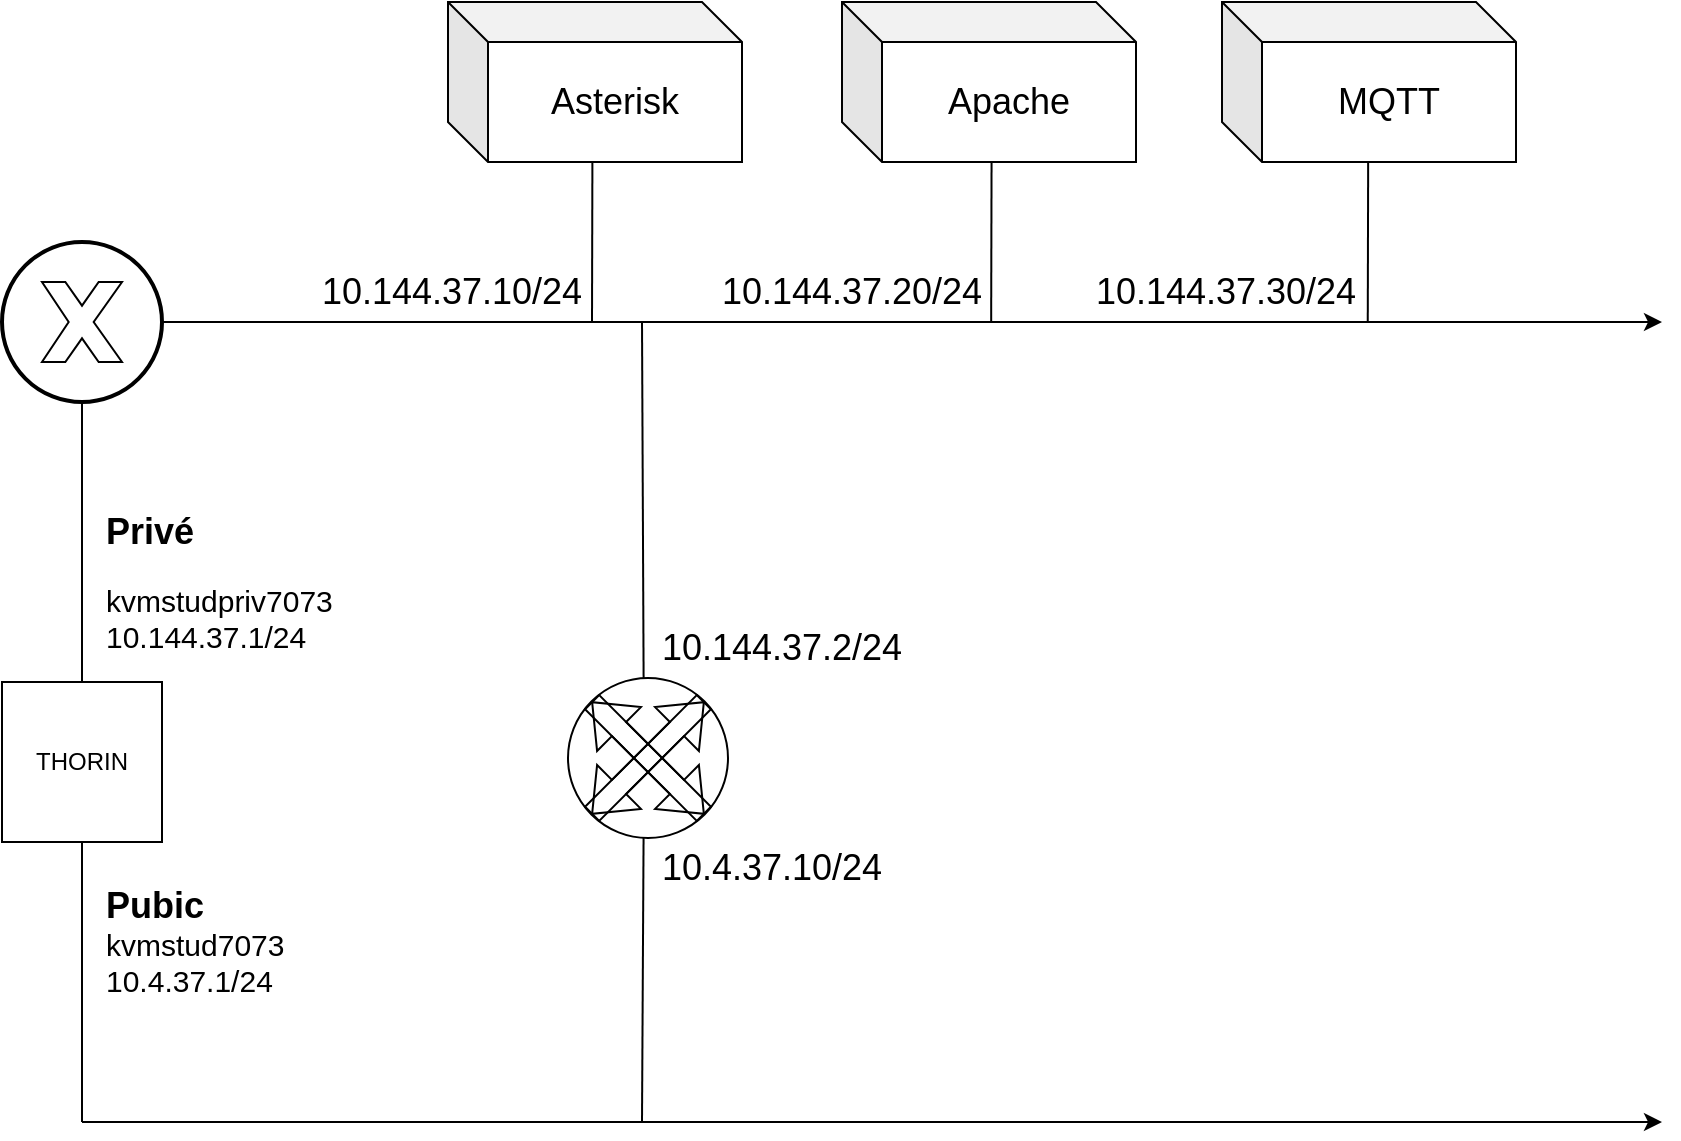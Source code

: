 <mxfile version="20.0.1" type="github">
  <diagram id="g9ijyWYw9M_Xq7lQamkd" name="Page-1">
    <mxGraphModel dx="1326" dy="1985" grid="1" gridSize="10" guides="1" tooltips="1" connect="1" arrows="1" fold="1" page="1" pageScale="1" pageWidth="827" pageHeight="1169" math="0" shadow="0">
      <root>
        <mxCell id="0" />
        <mxCell id="1" parent="0" />
        <mxCell id="Uro8bh-5oO5xcwlf5nVN-2" value="THORIN" style="whiteSpace=wrap;html=1;aspect=fixed;" vertex="1" parent="1">
          <mxGeometry x="130" y="320" width="80" height="80" as="geometry" />
        </mxCell>
        <mxCell id="Uro8bh-5oO5xcwlf5nVN-4" value="&lt;font style=&quot;&quot;&gt;&lt;b style=&quot;&quot;&gt;&lt;font style=&quot;font-size: 18px;&quot;&gt;Privé&lt;/font&gt;&lt;/b&gt;&lt;br&gt;&lt;br&gt;&lt;div style=&quot;&quot;&gt;&lt;span style=&quot;font-size: 15px;&quot;&gt;kvmstudpriv7073&lt;/span&gt;&lt;/div&gt;&lt;div style=&quot;&quot;&gt;&lt;span style=&quot;font-size: 15px;&quot;&gt;10.144.37.1/24&lt;/span&gt;&lt;/div&gt;&lt;/font&gt;" style="text;html=1;strokeColor=none;fillColor=none;align=left;verticalAlign=middle;whiteSpace=wrap;rounded=0;" vertex="1" parent="1">
          <mxGeometry x="180" y="230" width="170" height="80" as="geometry" />
        </mxCell>
        <mxCell id="Uro8bh-5oO5xcwlf5nVN-5" value="&lt;font style=&quot;&quot;&gt;&lt;span style=&quot;font-size: 18px;&quot;&gt;&lt;b&gt;Pubic&lt;/b&gt;&lt;/span&gt;&lt;br&gt;&lt;div style=&quot;&quot;&gt;&lt;span style=&quot;font-size: 15px;&quot;&gt;kvmstud7073&lt;/span&gt;&lt;/div&gt;&lt;div style=&quot;&quot;&gt;&lt;span style=&quot;font-size: 15px;&quot;&gt;10.4.37.1/24&lt;/span&gt;&lt;/div&gt;&lt;/font&gt;" style="text;html=1;strokeColor=none;fillColor=none;align=left;verticalAlign=middle;whiteSpace=wrap;rounded=0;" vertex="1" parent="1">
          <mxGeometry x="180" y="410" width="170" height="80" as="geometry" />
        </mxCell>
        <mxCell id="Uro8bh-5oO5xcwlf5nVN-12" value="" style="strokeWidth=2;html=1;shape=mxgraph.flowchart.start_2;whiteSpace=wrap;fontSize=18;" vertex="1" parent="1">
          <mxGeometry x="130" y="100" width="80" height="80" as="geometry" />
        </mxCell>
        <mxCell id="Uro8bh-5oO5xcwlf5nVN-11" value="" style="verticalLabelPosition=bottom;verticalAlign=top;html=1;shape=mxgraph.basic.x;fontSize=18;" vertex="1" parent="1">
          <mxGeometry x="150" y="120" width="40" height="40" as="geometry" />
        </mxCell>
        <mxCell id="Uro8bh-5oO5xcwlf5nVN-13" value="" style="endArrow=none;html=1;rounded=0;fontSize=18;exitX=0.5;exitY=0;exitDx=0;exitDy=0;entryX=0.5;entryY=1;entryDx=0;entryDy=0;entryPerimeter=0;" edge="1" parent="1" source="Uro8bh-5oO5xcwlf5nVN-2" target="Uro8bh-5oO5xcwlf5nVN-12">
          <mxGeometry width="50" height="50" relative="1" as="geometry">
            <mxPoint x="690" y="370" as="sourcePoint" />
            <mxPoint x="170" y="190" as="targetPoint" />
          </mxGeometry>
        </mxCell>
        <mxCell id="Uro8bh-5oO5xcwlf5nVN-14" value="" style="endArrow=none;html=1;rounded=0;fontSize=18;exitX=0.5;exitY=1;exitDx=0;exitDy=0;" edge="1" parent="1" source="Uro8bh-5oO5xcwlf5nVN-2">
          <mxGeometry width="50" height="50" relative="1" as="geometry">
            <mxPoint x="690" y="370" as="sourcePoint" />
            <mxPoint x="170" y="540" as="targetPoint" />
          </mxGeometry>
        </mxCell>
        <mxCell id="Uro8bh-5oO5xcwlf5nVN-16" value="" style="endArrow=classic;html=1;rounded=0;fontSize=18;" edge="1" parent="1">
          <mxGeometry width="50" height="50" relative="1" as="geometry">
            <mxPoint x="170" y="540" as="sourcePoint" />
            <mxPoint x="960" y="540" as="targetPoint" />
          </mxGeometry>
        </mxCell>
        <mxCell id="Uro8bh-5oO5xcwlf5nVN-17" value="" style="endArrow=none;html=1;rounded=0;fontSize=18;" edge="1" parent="1">
          <mxGeometry width="50" height="50" relative="1" as="geometry">
            <mxPoint x="450" y="540" as="sourcePoint" />
            <mxPoint x="450.785" y="398" as="targetPoint" />
          </mxGeometry>
        </mxCell>
        <mxCell id="Uro8bh-5oO5xcwlf5nVN-19" value="" style="endArrow=classic;html=1;rounded=0;fontSize=18;exitX=1;exitY=0.5;exitDx=0;exitDy=0;exitPerimeter=0;" edge="1" parent="1" source="Uro8bh-5oO5xcwlf5nVN-12">
          <mxGeometry width="50" height="50" relative="1" as="geometry">
            <mxPoint x="680" y="230" as="sourcePoint" />
            <mxPoint x="960" y="140" as="targetPoint" />
          </mxGeometry>
        </mxCell>
        <mxCell id="Uro8bh-5oO5xcwlf5nVN-20" value="" style="endArrow=none;html=1;rounded=0;fontSize=18;" edge="1" parent="1">
          <mxGeometry width="50" height="50" relative="1" as="geometry">
            <mxPoint x="425.2" y="60" as="sourcePoint" />
            <mxPoint x="425" y="140" as="targetPoint" />
          </mxGeometry>
        </mxCell>
        <mxCell id="Uro8bh-5oO5xcwlf5nVN-21" value="" style="endArrow=none;html=1;rounded=0;fontSize=18;" edge="1" parent="1">
          <mxGeometry width="50" height="50" relative="1" as="geometry">
            <mxPoint x="624.78" y="60" as="sourcePoint" />
            <mxPoint x="624.58" y="140" as="targetPoint" />
          </mxGeometry>
        </mxCell>
        <mxCell id="Uro8bh-5oO5xcwlf5nVN-22" value="" style="endArrow=none;html=1;rounded=0;fontSize=18;" edge="1" parent="1">
          <mxGeometry width="50" height="50" relative="1" as="geometry">
            <mxPoint x="813.08" y="60" as="sourcePoint" />
            <mxPoint x="812.88" y="140" as="targetPoint" />
          </mxGeometry>
        </mxCell>
        <mxCell id="Uro8bh-5oO5xcwlf5nVN-23" value="" style="endArrow=none;html=1;rounded=0;fontSize=18;" edge="1" parent="1">
          <mxGeometry width="50" height="50" relative="1" as="geometry">
            <mxPoint x="450.822" y="320" as="sourcePoint" />
            <mxPoint x="450" y="140" as="targetPoint" />
          </mxGeometry>
        </mxCell>
        <mxCell id="Uro8bh-5oO5xcwlf5nVN-24" value="10.144.37.2/24" style="text;html=1;strokeColor=none;fillColor=none;align=center;verticalAlign=middle;whiteSpace=wrap;rounded=0;fontSize=18;" vertex="1" parent="1">
          <mxGeometry x="460" y="285" width="120" height="35" as="geometry" />
        </mxCell>
        <mxCell id="Uro8bh-5oO5xcwlf5nVN-25" value="10.4.37.10/24" style="text;html=1;strokeColor=none;fillColor=none;align=center;verticalAlign=middle;whiteSpace=wrap;rounded=0;fontSize=18;" vertex="1" parent="1">
          <mxGeometry x="450" y="398" width="130" height="30" as="geometry" />
        </mxCell>
        <mxCell id="Uro8bh-5oO5xcwlf5nVN-26" value="10.144.37.10/24" style="text;html=1;strokeColor=none;fillColor=none;align=center;verticalAlign=middle;whiteSpace=wrap;rounded=0;fontSize=18;" vertex="1" parent="1">
          <mxGeometry x="270" y="110" width="170" height="30" as="geometry" />
        </mxCell>
        <mxCell id="Uro8bh-5oO5xcwlf5nVN-27" value="10.144.37.20/24" style="text;html=1;strokeColor=none;fillColor=none;align=center;verticalAlign=middle;whiteSpace=wrap;rounded=0;fontSize=18;" vertex="1" parent="1">
          <mxGeometry x="470" y="110" width="170" height="30" as="geometry" />
        </mxCell>
        <mxCell id="Uro8bh-5oO5xcwlf5nVN-28" value="10.144.37.30/24" style="text;html=1;strokeColor=none;fillColor=none;align=center;verticalAlign=middle;whiteSpace=wrap;rounded=0;fontSize=18;" vertex="1" parent="1">
          <mxGeometry x="657" y="110" width="170" height="30" as="geometry" />
        </mxCell>
        <mxCell id="Uro8bh-5oO5xcwlf5nVN-31" value="" style="ellipse;whiteSpace=wrap;html=1;aspect=fixed;fontSize=18;" vertex="1" parent="1">
          <mxGeometry x="413" y="318" width="80" height="80" as="geometry" />
        </mxCell>
        <mxCell id="Uro8bh-5oO5xcwlf5nVN-34" value="" style="shape=flexArrow;endArrow=classic;html=1;rounded=0;fontSize=18;entryX=0;entryY=1;entryDx=0;entryDy=0;exitX=1;exitY=0;exitDx=0;exitDy=0;" edge="1" parent="1" source="Uro8bh-5oO5xcwlf5nVN-31" target="Uro8bh-5oO5xcwlf5nVN-31">
          <mxGeometry width="50" height="50" relative="1" as="geometry">
            <mxPoint x="680" y="230" as="sourcePoint" />
            <mxPoint x="730" y="180" as="targetPoint" />
          </mxGeometry>
        </mxCell>
        <mxCell id="Uro8bh-5oO5xcwlf5nVN-35" value="" style="shape=flexArrow;endArrow=classic;html=1;rounded=0;fontSize=18;exitX=0;exitY=0;exitDx=0;exitDy=0;entryX=1;entryY=1;entryDx=0;entryDy=0;" edge="1" parent="1" source="Uro8bh-5oO5xcwlf5nVN-31" target="Uro8bh-5oO5xcwlf5nVN-31">
          <mxGeometry width="50" height="50" relative="1" as="geometry">
            <mxPoint x="680" y="230" as="sourcePoint" />
            <mxPoint x="730" y="180" as="targetPoint" />
          </mxGeometry>
        </mxCell>
        <mxCell id="Uro8bh-5oO5xcwlf5nVN-36" value="" style="shape=flexArrow;endArrow=classic;html=1;rounded=0;fontSize=18;exitX=0;exitY=1;exitDx=0;exitDy=0;entryX=1;entryY=0;entryDx=0;entryDy=0;" edge="1" parent="1" source="Uro8bh-5oO5xcwlf5nVN-31" target="Uro8bh-5oO5xcwlf5nVN-31">
          <mxGeometry width="50" height="50" relative="1" as="geometry">
            <mxPoint x="680" y="230" as="sourcePoint" />
            <mxPoint x="730" y="180" as="targetPoint" />
          </mxGeometry>
        </mxCell>
        <mxCell id="Uro8bh-5oO5xcwlf5nVN-37" value="" style="shape=flexArrow;endArrow=classic;html=1;rounded=0;fontSize=18;entryX=0;entryY=0;entryDx=0;entryDy=0;exitX=1;exitY=1;exitDx=0;exitDy=0;" edge="1" parent="1" source="Uro8bh-5oO5xcwlf5nVN-31" target="Uro8bh-5oO5xcwlf5nVN-31">
          <mxGeometry width="50" height="50" relative="1" as="geometry">
            <mxPoint x="480" y="380" as="sourcePoint" />
            <mxPoint x="730" y="180" as="targetPoint" />
          </mxGeometry>
        </mxCell>
        <mxCell id="Uro8bh-5oO5xcwlf5nVN-38" value="Asterisk" style="shape=cube;whiteSpace=wrap;html=1;boundedLbl=1;backgroundOutline=1;darkOpacity=0.05;darkOpacity2=0.1;fontSize=18;" vertex="1" parent="1">
          <mxGeometry x="353" y="-20" width="147" height="80" as="geometry" />
        </mxCell>
        <mxCell id="Uro8bh-5oO5xcwlf5nVN-39" value="Apache" style="shape=cube;whiteSpace=wrap;html=1;boundedLbl=1;backgroundOutline=1;darkOpacity=0.05;darkOpacity2=0.1;fontSize=18;" vertex="1" parent="1">
          <mxGeometry x="550" y="-20" width="147" height="80" as="geometry" />
        </mxCell>
        <mxCell id="Uro8bh-5oO5xcwlf5nVN-40" value="MQTT" style="shape=cube;whiteSpace=wrap;html=1;boundedLbl=1;backgroundOutline=1;darkOpacity=0.05;darkOpacity2=0.1;fontSize=18;" vertex="1" parent="1">
          <mxGeometry x="740" y="-20" width="147" height="80" as="geometry" />
        </mxCell>
      </root>
    </mxGraphModel>
  </diagram>
</mxfile>
